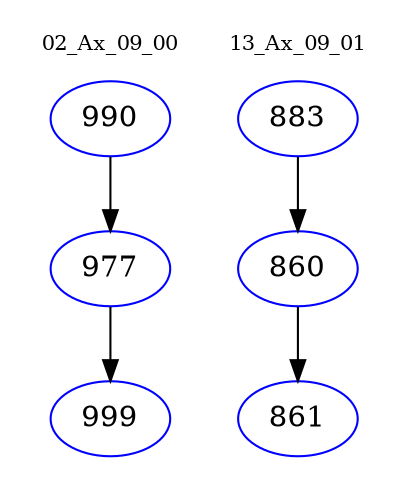 digraph{
subgraph cluster_0 {
color = white
label = "02_Ax_09_00";
fontsize=10;
T0_990 [label="990", color="blue"]
T0_990 -> T0_977 [color="black"]
T0_977 [label="977", color="blue"]
T0_977 -> T0_999 [color="black"]
T0_999 [label="999", color="blue"]
}
subgraph cluster_1 {
color = white
label = "13_Ax_09_01";
fontsize=10;
T1_883 [label="883", color="blue"]
T1_883 -> T1_860 [color="black"]
T1_860 [label="860", color="blue"]
T1_860 -> T1_861 [color="black"]
T1_861 [label="861", color="blue"]
}
}
